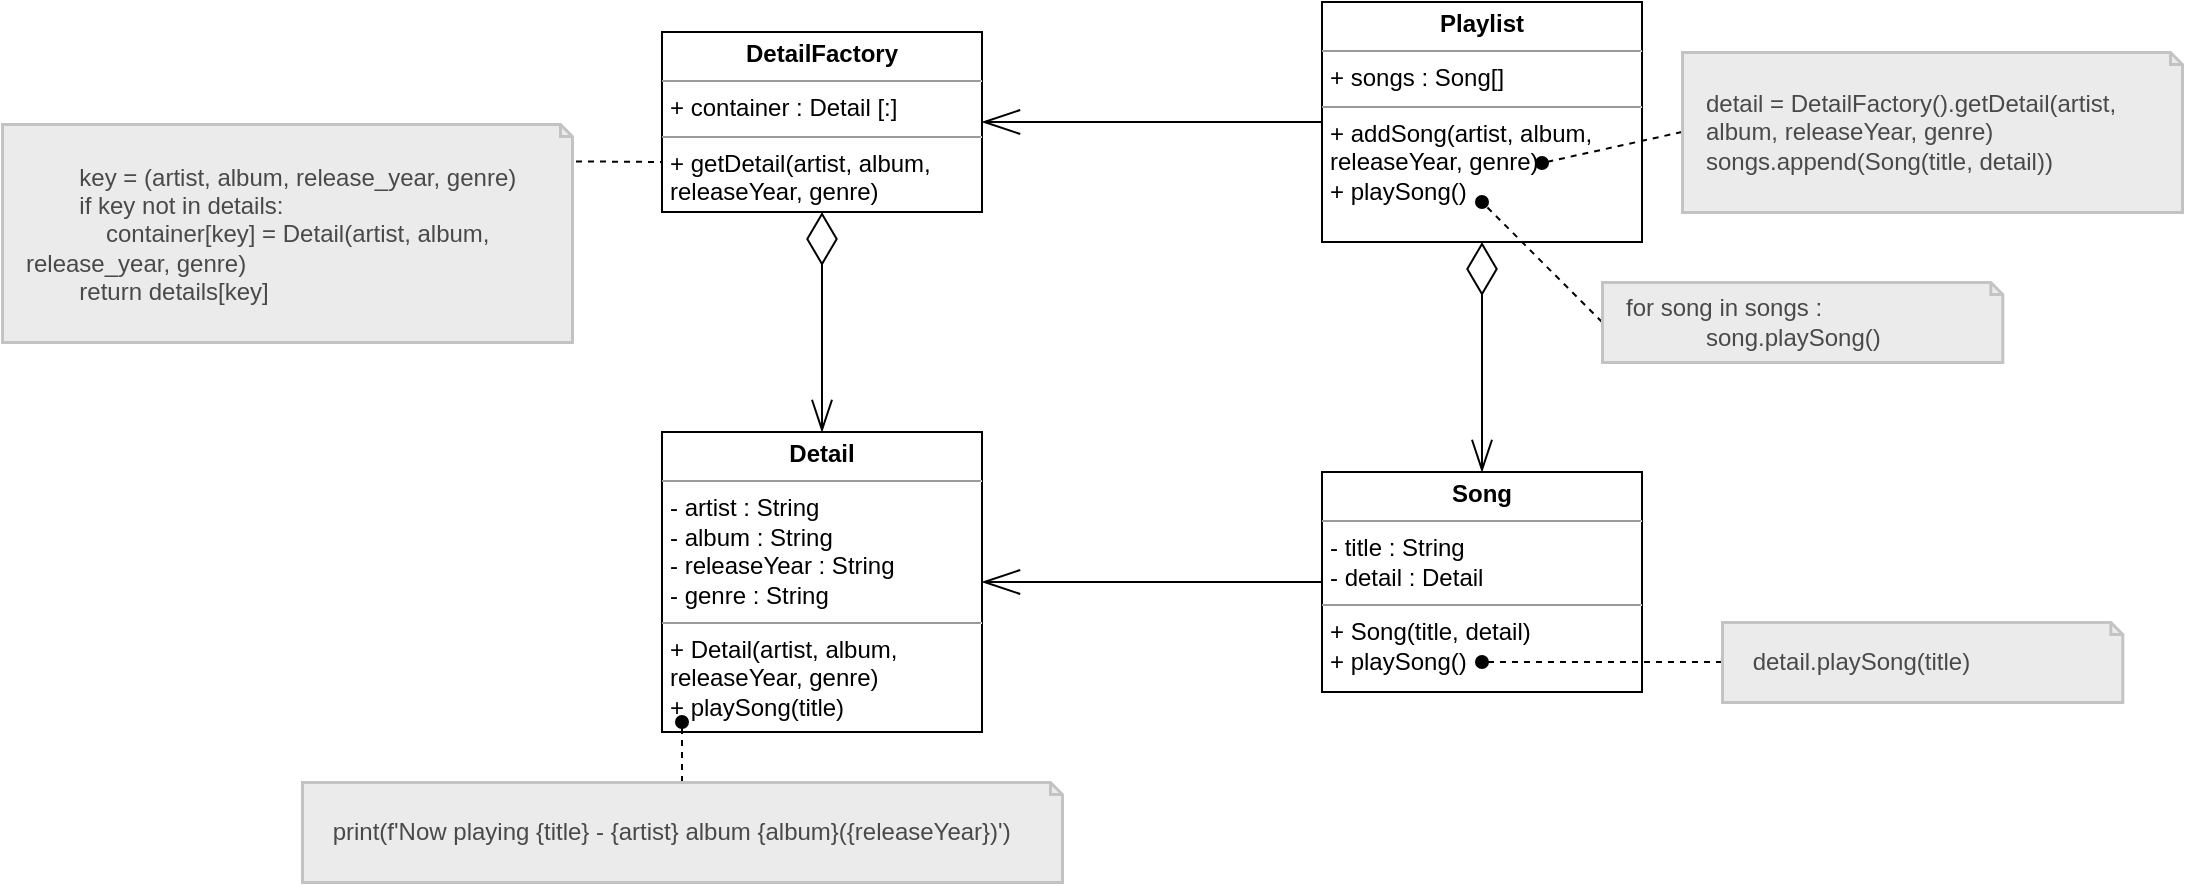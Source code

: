 <mxfile version="23.0.2" type="device">
  <diagram name="หน้า-1" id="zTayXrTjdCJFSTz4s5bz">
    <mxGraphModel dx="2166" dy="674" grid="1" gridSize="10" guides="1" tooltips="1" connect="1" arrows="1" fold="1" page="1" pageScale="1" pageWidth="827" pageHeight="1169" math="0" shadow="0">
      <root>
        <mxCell id="0" />
        <mxCell id="1" parent="0" />
        <mxCell id="LQHZ-8KOYTACJroBEiUz-1" value="&lt;p style=&quot;margin:0px;margin-top:4px;text-align:center;&quot;&gt;&lt;b&gt;DetailFactory&lt;/b&gt;&lt;/p&gt;&lt;hr size=&quot;1&quot;&gt;&lt;p style=&quot;margin:0px;margin-left:4px;&quot;&gt;+ container : Detail [:]&lt;/p&gt;&lt;hr size=&quot;1&quot;&gt;&lt;p style=&quot;margin:0px;margin-left:4px;&quot;&gt;+ getDetail(artist, album, releaseYear, genre)&lt;/p&gt;" style="verticalAlign=top;align=left;overflow=fill;fontSize=12;fontFamily=Helvetica;html=1;whiteSpace=wrap;movable=1;resizable=1;rotatable=1;deletable=1;editable=1;locked=0;connectable=1;" parent="1" vertex="1">
          <mxGeometry x="190" y="355" width="160" height="90" as="geometry" />
        </mxCell>
        <mxCell id="LQHZ-8KOYTACJroBEiUz-2" value="&lt;p style=&quot;margin:0px;margin-top:4px;text-align:center;&quot;&gt;&lt;b&gt;Playlist&lt;/b&gt;&lt;/p&gt;&lt;hr size=&quot;1&quot;&gt;&lt;p style=&quot;margin:0px;margin-left:4px;&quot;&gt;+ songs : Song[]&lt;/p&gt;&lt;hr size=&quot;1&quot;&gt;&lt;p style=&quot;margin:0px;margin-left:4px;&quot;&gt;+ addSong(artist, album, releaseYear, genre)&lt;/p&gt;&lt;p style=&quot;margin:0px;margin-left:4px;&quot;&gt;+ playSong()&lt;/p&gt;" style="verticalAlign=top;align=left;overflow=fill;fontSize=12;fontFamily=Helvetica;html=1;whiteSpace=wrap;movable=0;resizable=0;rotatable=0;deletable=0;editable=0;locked=1;connectable=0;" parent="1" vertex="1">
          <mxGeometry x="520" y="340" width="160" height="120" as="geometry" />
        </mxCell>
        <mxCell id="LQHZ-8KOYTACJroBEiUz-3" value="&lt;p style=&quot;margin:0px;margin-top:4px;text-align:center;&quot;&gt;&lt;b&gt;Detail&lt;/b&gt;&lt;/p&gt;&lt;hr size=&quot;1&quot;&gt;&lt;p style=&quot;margin:0px;margin-left:4px;&quot;&gt;- artist : String&lt;/p&gt;&lt;p style=&quot;margin:0px;margin-left:4px;&quot;&gt;- album : String&lt;/p&gt;&lt;p style=&quot;margin:0px;margin-left:4px;&quot;&gt;- releaseYear : String&lt;/p&gt;&lt;p style=&quot;margin:0px;margin-left:4px;&quot;&gt;- genre : String&lt;/p&gt;&lt;hr size=&quot;1&quot;&gt;&lt;p style=&quot;margin:0px;margin-left:4px;&quot;&gt;+ Detail(artist, album, releaseYear, genre)&lt;/p&gt;&lt;p style=&quot;margin:0px;margin-left:4px;&quot;&gt;+ playSong(title)&lt;/p&gt;" style="verticalAlign=top;align=left;overflow=fill;fontSize=12;fontFamily=Helvetica;html=1;whiteSpace=wrap;movable=1;resizable=1;rotatable=1;deletable=1;editable=1;locked=0;connectable=1;" parent="1" vertex="1">
          <mxGeometry x="190" y="555" width="160" height="150" as="geometry" />
        </mxCell>
        <mxCell id="LQHZ-8KOYTACJroBEiUz-4" value="&lt;p style=&quot;margin:0px;margin-top:4px;text-align:center;&quot;&gt;&lt;b&gt;Song&lt;/b&gt;&lt;/p&gt;&lt;hr size=&quot;1&quot;&gt;&lt;p style=&quot;margin:0px;margin-left:4px;&quot;&gt;- title : String&lt;/p&gt;&lt;p style=&quot;margin:0px;margin-left:4px;&quot;&gt;- detail : Detail&lt;/p&gt;&lt;hr size=&quot;1&quot;&gt;&lt;p style=&quot;margin:0px;margin-left:4px;&quot;&gt;+ Song(title, detail)&lt;/p&gt;&lt;p style=&quot;margin:0px;margin-left:4px;&quot;&gt;+ playSong()&lt;/p&gt;" style="verticalAlign=top;align=left;overflow=fill;fontSize=12;fontFamily=Helvetica;html=1;whiteSpace=wrap;movable=1;resizable=1;rotatable=1;deletable=1;editable=1;locked=0;connectable=1;" parent="1" vertex="1">
          <mxGeometry x="520" y="575" width="160" height="110" as="geometry" />
        </mxCell>
        <mxCell id="LQHZ-8KOYTACJroBEiUz-5" value="" style="endArrow=diamondThin;endFill=0;endSize=24;html=1;rounded=0;entryX=0.5;entryY=1;entryDx=0;entryDy=0;exitX=0.5;exitY=0;exitDx=0;exitDy=0;startArrow=openThin;startFill=0;startSize=14;movable=0;resizable=0;rotatable=0;deletable=0;editable=0;locked=1;connectable=0;" parent="1" source="LQHZ-8KOYTACJroBEiUz-4" target="LQHZ-8KOYTACJroBEiUz-2" edge="1">
          <mxGeometry width="160" relative="1" as="geometry">
            <mxPoint x="330" y="515" as="sourcePoint" />
            <mxPoint x="490" y="515" as="targetPoint" />
          </mxGeometry>
        </mxCell>
        <mxCell id="LQHZ-8KOYTACJroBEiUz-6" value="" style="endArrow=diamondThin;endFill=0;endSize=24;html=1;rounded=0;entryX=0.5;entryY=1;entryDx=0;entryDy=0;exitX=0.5;exitY=0;exitDx=0;exitDy=0;startArrow=openThin;startFill=0;startSize=14;movable=0;resizable=0;rotatable=0;deletable=0;editable=0;locked=1;connectable=0;" parent="1" source="LQHZ-8KOYTACJroBEiUz-3" target="LQHZ-8KOYTACJroBEiUz-1" edge="1">
          <mxGeometry width="160" relative="1" as="geometry">
            <mxPoint x="260" y="545" as="sourcePoint" />
            <mxPoint x="260" y="465" as="targetPoint" />
          </mxGeometry>
        </mxCell>
        <mxCell id="LQHZ-8KOYTACJroBEiUz-7" value="" style="endArrow=openThin;html=1;rounded=0;entryX=1;entryY=0.5;entryDx=0;entryDy=0;exitX=0;exitY=0.5;exitDx=0;exitDy=0;endSize=17;endFill=0;movable=0;resizable=0;rotatable=0;deletable=0;editable=0;locked=1;connectable=0;" parent="1" source="LQHZ-8KOYTACJroBEiUz-2" target="LQHZ-8KOYTACJroBEiUz-1" edge="1">
          <mxGeometry width="50" height="50" relative="1" as="geometry">
            <mxPoint x="390" y="545" as="sourcePoint" />
            <mxPoint x="440" y="495" as="targetPoint" />
          </mxGeometry>
        </mxCell>
        <mxCell id="LQHZ-8KOYTACJroBEiUz-8" value="" style="endArrow=openThin;html=1;rounded=0;entryX=1;entryY=0.5;entryDx=0;entryDy=0;exitX=0;exitY=0.5;exitDx=0;exitDy=0;endFill=0;endSize=17;movable=0;resizable=0;rotatable=0;deletable=0;editable=0;locked=1;connectable=0;" parent="1" source="LQHZ-8KOYTACJroBEiUz-4" target="LQHZ-8KOYTACJroBEiUz-3" edge="1">
          <mxGeometry width="50" height="50" relative="1" as="geometry">
            <mxPoint x="520" y="590" as="sourcePoint" />
            <mxPoint x="350" y="590" as="targetPoint" />
          </mxGeometry>
        </mxCell>
        <mxCell id="LQHZ-8KOYTACJroBEiUz-13" value="" style="endArrow=oval;dashed=1;html=1;rounded=0;exitX=0;exitY=0.5;exitDx=0;exitDy=0;exitPerimeter=0;endFill=1;" parent="1" source="LQHZ-8KOYTACJroBEiUz-14" edge="1">
          <mxGeometry width="50" height="50" relative="1" as="geometry">
            <mxPoint x="774.84" y="485" as="sourcePoint" />
            <mxPoint x="600" y="440" as="targetPoint" />
          </mxGeometry>
        </mxCell>
        <mxCell id="LQHZ-8KOYTACJroBEiUz-14" value="&lt;font color=&quot;#494949&quot;&gt;&lt;div&gt;for song in songs :&lt;/div&gt;&lt;div&gt;&amp;nbsp; &amp;nbsp; &amp;nbsp; &amp;nbsp; &amp;nbsp; &amp;nbsp; song.playSong()&lt;/div&gt;&lt;/font&gt;" style="shape=note;size=6;align=left;spacingLeft=10;html=1;whiteSpace=wrap;strokeWidth=1.5;strokeColor=#C3C3C3;gradientColor=none;fillColor=#EBEBEB;" parent="1" vertex="1">
          <mxGeometry x="660" y="480" width="200.16" height="40" as="geometry" />
        </mxCell>
        <mxCell id="LQHZ-8KOYTACJroBEiUz-15" value="" style="endArrow=oval;dashed=1;html=1;rounded=0;exitX=0;exitY=0.5;exitDx=0;exitDy=0;exitPerimeter=0;endFill=1;" parent="1" source="LQHZ-8KOYTACJroBEiUz-16" edge="1">
          <mxGeometry width="50" height="50" relative="1" as="geometry">
            <mxPoint x="774.84" y="715" as="sourcePoint" />
            <mxPoint x="600" y="670" as="targetPoint" />
          </mxGeometry>
        </mxCell>
        <mxCell id="LQHZ-8KOYTACJroBEiUz-16" value="&lt;font color=&quot;#494949&quot;&gt;&amp;nbsp;detail.playSong(title)&lt;br&gt;&lt;/font&gt;" style="shape=note;size=6;align=left;spacingLeft=10;html=1;whiteSpace=wrap;strokeWidth=1.5;strokeColor=#C3C3C3;gradientColor=none;fillColor=#EBEBEB;" parent="1" vertex="1">
          <mxGeometry x="720" y="650" width="200.16" height="40" as="geometry" />
        </mxCell>
        <mxCell id="LQHZ-8KOYTACJroBEiUz-17" value="" style="endArrow=oval;dashed=1;html=1;rounded=0;exitX=0.5;exitY=0;exitDx=0;exitDy=0;exitPerimeter=0;endFill=1;" parent="1" source="LQHZ-8KOYTACJroBEiUz-18" edge="1">
          <mxGeometry width="50" height="50" relative="1" as="geometry">
            <mxPoint x="224.84" y="785" as="sourcePoint" />
            <mxPoint x="200" y="700" as="targetPoint" />
          </mxGeometry>
        </mxCell>
        <mxCell id="LQHZ-8KOYTACJroBEiUz-18" value="&lt;font color=&quot;#494949&quot;&gt;&lt;div&gt;&lt;span style=&quot;background-color: initial;&quot;&gt;&amp;nbsp;print(f&#39;Now playing {title} - {artist} album {album}({releaseYear})&#39;)&lt;/span&gt;&lt;br&gt;&lt;/div&gt;&lt;/font&gt;" style="shape=note;size=6;align=left;spacingLeft=10;html=1;whiteSpace=wrap;strokeWidth=1.5;strokeColor=#C3C3C3;gradientColor=none;fillColor=#EBEBEB;" parent="1" vertex="1">
          <mxGeometry x="10" y="730" width="380" height="50" as="geometry" />
        </mxCell>
        <mxCell id="LQHZ-8KOYTACJroBEiUz-19" value="" style="endArrow=none;dashed=1;html=1;rounded=0;exitX=0;exitY=0;exitDx=185;exitDy=18;exitPerimeter=0;" parent="1" source="LQHZ-8KOYTACJroBEiUz-20" edge="1">
          <mxGeometry width="50" height="50" relative="1" as="geometry">
            <mxPoint x="-5" y="491" as="sourcePoint" />
            <mxPoint x="190" y="420" as="targetPoint" />
          </mxGeometry>
        </mxCell>
        <mxCell id="LQHZ-8KOYTACJroBEiUz-20" value="&lt;font color=&quot;#494949&quot;&gt;&lt;div&gt;&lt;span style=&quot;background-color: initial;&quot;&gt;&amp;nbsp; &amp;nbsp; &amp;nbsp; &amp;nbsp; key = (artist, album, release_year, genre)&lt;/span&gt;&lt;br&gt;&lt;/div&gt;&lt;div&gt;&amp;nbsp; &amp;nbsp; &amp;nbsp; &amp;nbsp; if key not in details:&lt;/div&gt;&lt;div&gt;&amp;nbsp; &amp;nbsp; &amp;nbsp; &amp;nbsp; &amp;nbsp; &amp;nbsp; container[key] = Detail(artist, album, release_year, genre)&lt;/div&gt;&lt;div&gt;&amp;nbsp; &amp;nbsp; &amp;nbsp; &amp;nbsp; return details[key]&amp;nbsp;&lt;/div&gt;&lt;/font&gt;" style="shape=note;size=6;align=left;spacingLeft=10;html=1;whiteSpace=wrap;strokeWidth=1.5;strokeColor=#C3C3C3;gradientColor=none;fillColor=#EBEBEB;" parent="1" vertex="1">
          <mxGeometry x="-140" y="401" width="285" height="109" as="geometry" />
        </mxCell>
        <mxCell id="LQHZ-8KOYTACJroBEiUz-21" value="" style="endArrow=oval;dashed=1;html=1;rounded=0;exitX=0;exitY=0.5;exitDx=0;exitDy=0;exitPerimeter=0;endFill=1;" parent="1" source="LQHZ-8KOYTACJroBEiUz-22" edge="1">
          <mxGeometry width="50" height="50" relative="1" as="geometry">
            <mxPoint x="804.84" y="465.5" as="sourcePoint" />
            <mxPoint x="630" y="420.5" as="targetPoint" />
          </mxGeometry>
        </mxCell>
        <mxCell id="LQHZ-8KOYTACJroBEiUz-22" value="&lt;font color=&quot;#494949&quot;&gt;&lt;div&gt;detail = DetailFactory().getDetail(artist, album, releaseYear, genre)&lt;/div&gt;&lt;div&gt;songs.append(Song(title, detail))&lt;/div&gt;&lt;/font&gt;" style="shape=note;size=6;align=left;spacingLeft=10;html=1;whiteSpace=wrap;strokeWidth=1.5;strokeColor=#C3C3C3;gradientColor=none;fillColor=#EBEBEB;" parent="1" vertex="1">
          <mxGeometry x="700" y="365" width="250" height="80" as="geometry" />
        </mxCell>
      </root>
    </mxGraphModel>
  </diagram>
</mxfile>
